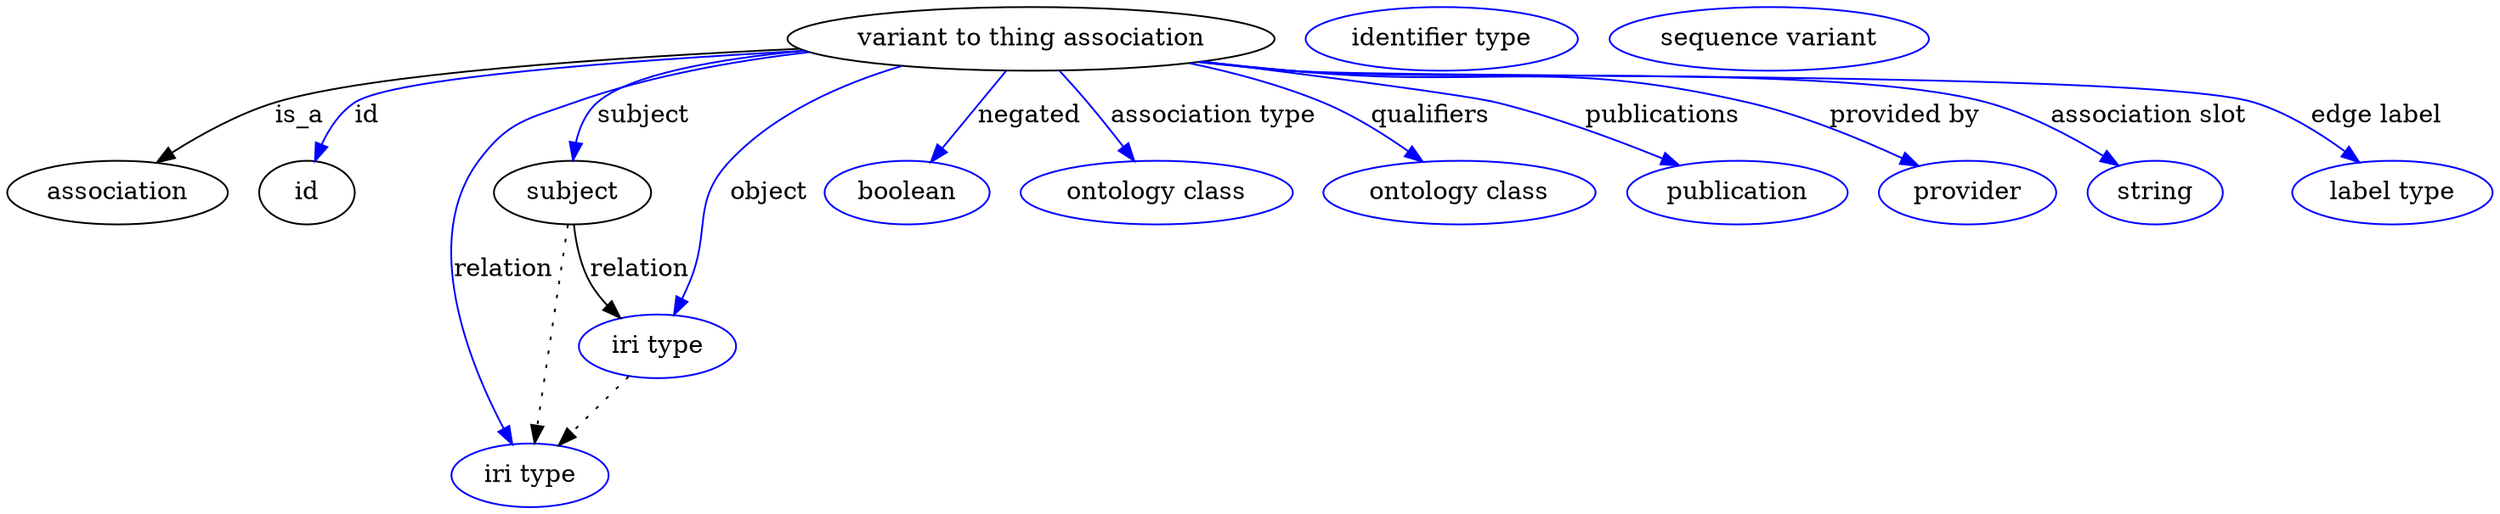digraph {
	graph [bb="0,0,1173.1,281"];
	node [label="\N"];
	"variant to thing association"	 [height=0.5,
		label="variant to thing association",
		pos="495.4,263",
		width=2.9346];
	association	 [height=0.5,
		pos="49.402,177",
		width=1.3723];
	"variant to thing association" -> association	 [label=is_a,
		lp="145.68,220",
		pos="e,71.049,193.43 393.97,257.8 304.24,252.31 180.53,242.31 133.85,227 114.63,220.7 95.08,209.49 79.635,199.28"];
	id	 [height=0.5,
		pos="143.4,177",
		width=0.75];
	"variant to thing association" -> id	 [color=blue,
		label=id,
		lp="179.85,220",
		pos="e,149.4,194.76 396.97,256.39 309.32,249.79 192.12,238.93 173.51,227 164.99,221.54 158.54,212.73 153.83,204.01",
		style=solid];
	subject	 [height=0.5,
		pos="276.4,177",
		width=0.97656];
	"variant to thing association" -> subject	 [color=blue,
		label=subject,
		lp="314.23,220",
		pos="e,278.18,195.29 399.96,255.18 356.05,249.78 310.11,240.97 293.75,227 287.19,221.4 283.11,213.19 280.57,205.03",
		style=solid];
	relation	 [color=blue,
		height=0.5,
		label="iri type",
		pos="256.4,18",
		width=0.9834];
	"variant to thing association" -> relation	 [color=blue,
		label=relation,
		lp="240.78,134",
		pos="e,247,35.476 398.88,255.61 360.97,250.48 317.7,241.77 280.4,227 256.56,217.56 246.28,216.56 232.4,195 202.59,148.68 225.71,81.424 \
242.65,44.586",
		style=solid];
	object	 [color=blue,
		height=0.5,
		label="iri type",
		pos="319.4,91",
		width=0.9834];
	"variant to thing association" -> object	 [color=blue,
		label=object,
		lp="373.51,177",
		pos="e,326.55,108.88 440.42,247.54 411.8,236.95 378.27,220.18 356.19,195 335.18,171.03 344.25,156.97 333.4,127 332.4,124.22 331.32,121.33 \
330.23,118.45",
		style=solid];
	negated	 [color=blue,
		height=0.5,
		label=boolean,
		pos="437.4,177",
		width=1.0584];
	"variant to thing association" -> negated	 [color=blue,
		label=negated,
		lp="492.17,220",
		pos="e,449.09,194.33 483.1,244.76 474.86,232.55 463.9,216.29 454.77,202.76",
		style=solid];
	"association type"	 [color=blue,
		height=0.5,
		label="ontology class",
		pos="554.4,177",
		width=1.6931];
	"variant to thing association" -> "association type"	 [color=blue,
		label="association type",
		lp="574.31,220",
		pos="e,542.11,194.92 507.91,244.76 516.18,232.71 527.15,216.72 536.36,203.3",
		style=solid];
	qualifiers	 [color=blue,
		height=0.5,
		label="ontology class",
		pos="694.4,177",
		width=1.6931];
	"variant to thing association" -> qualifiers	 [color=blue,
		label=qualifiers,
		lp="672.45,220",
		pos="e,674.13,194.09 561.75,248.92 582.06,243.41 604.12,236.17 623.4,227 638.34,219.9 653.51,209.7 665.97,200.37",
		style=solid];
	publications	 [color=blue,
		height=0.5,
		label=publication,
		pos="823.4,177",
		width=1.3859];
	"variant to thing association" -> publications	 [color=blue,
		label=publications,
		lp="777.62,220",
		pos="e,793.23,191.65 571.8,250.55 625.42,241.66 689.74,230.67 702.4,227 730.42,218.88 760.75,206.34 784.03,195.85",
		style=solid];
	"provided by"	 [color=blue,
		height=0.5,
		label=provider,
		pos="931.4,177",
		width=1.1129];
	"variant to thing association" -> "provided by"	 [color=blue,
		label="provided by",
		lp="889.03,220",
		pos="e,905.52,191.01 571.08,250.41 584.17,248.44 597.66,246.55 610.4,245 701.19,233.92 726.72,249.39 815.4,227 843.68,219.86 873.89,206.64 \
896.38,195.59",
		style=solid];
	"association slot"	 [color=blue,
		height=0.5,
		label=string,
		pos="1019.4,177",
		width=0.8403];
	"variant to thing association" -> "association slot"	 [color=blue,
		label="association slot",
		lp="1004.4,220",
		pos="e,999.81,190.84 570.11,250.21 583.5,248.24 597.34,246.39 610.4,245 680.34,237.55 858.71,246.11 926.4,227 949.54,220.47 973.37,207.51 \
991.12,196.42",
		style=solid];
	"edge label"	 [color=blue,
		height=0.5,
		label="label type",
		pos="1128.4,177",
		width=1.2425];
	"variant to thing association" -> "edge label"	 [color=blue,
		label="edge label",
		lp="1109,220",
		pos="e,1109.3,193.58 569.48,250.13 583.05,248.13 597.13,246.31 610.4,245 708.01,235.4 957.95,256.77 1051.4,227 1069.4,221.27 1087.2,210.14 \
1101.2,199.84",
		style=solid];
	association_id	 [color=blue,
		height=0.5,
		label="identifier type",
		pos="678.4,263",
		width=1.652];
	subject -> relation	 [pos="e,258.67,36.027 274.11,158.76 270.64,131.21 264.04,78.735 259.95,46.223",
		style=dotted];
	subject -> object	 [label=relation,
		lp="312.78,134",
		pos="e,304.16,107.25 279.77,158.76 282.02,148.99 285.52,136.95 290.64,127 292.72,122.97 295.28,118.96 298.02,115.16"];
	"variant to thing association_subject"	 [color=blue,
		height=0.5,
		label="sequence variant",
		pos="825.4,263",
		width=1.9244];
	object -> relation	 [pos="e,270.64,34.499 305.11,74.435 296.89,64.915 286.42,52.785 277.3,42.212",
		style=dotted];
}
